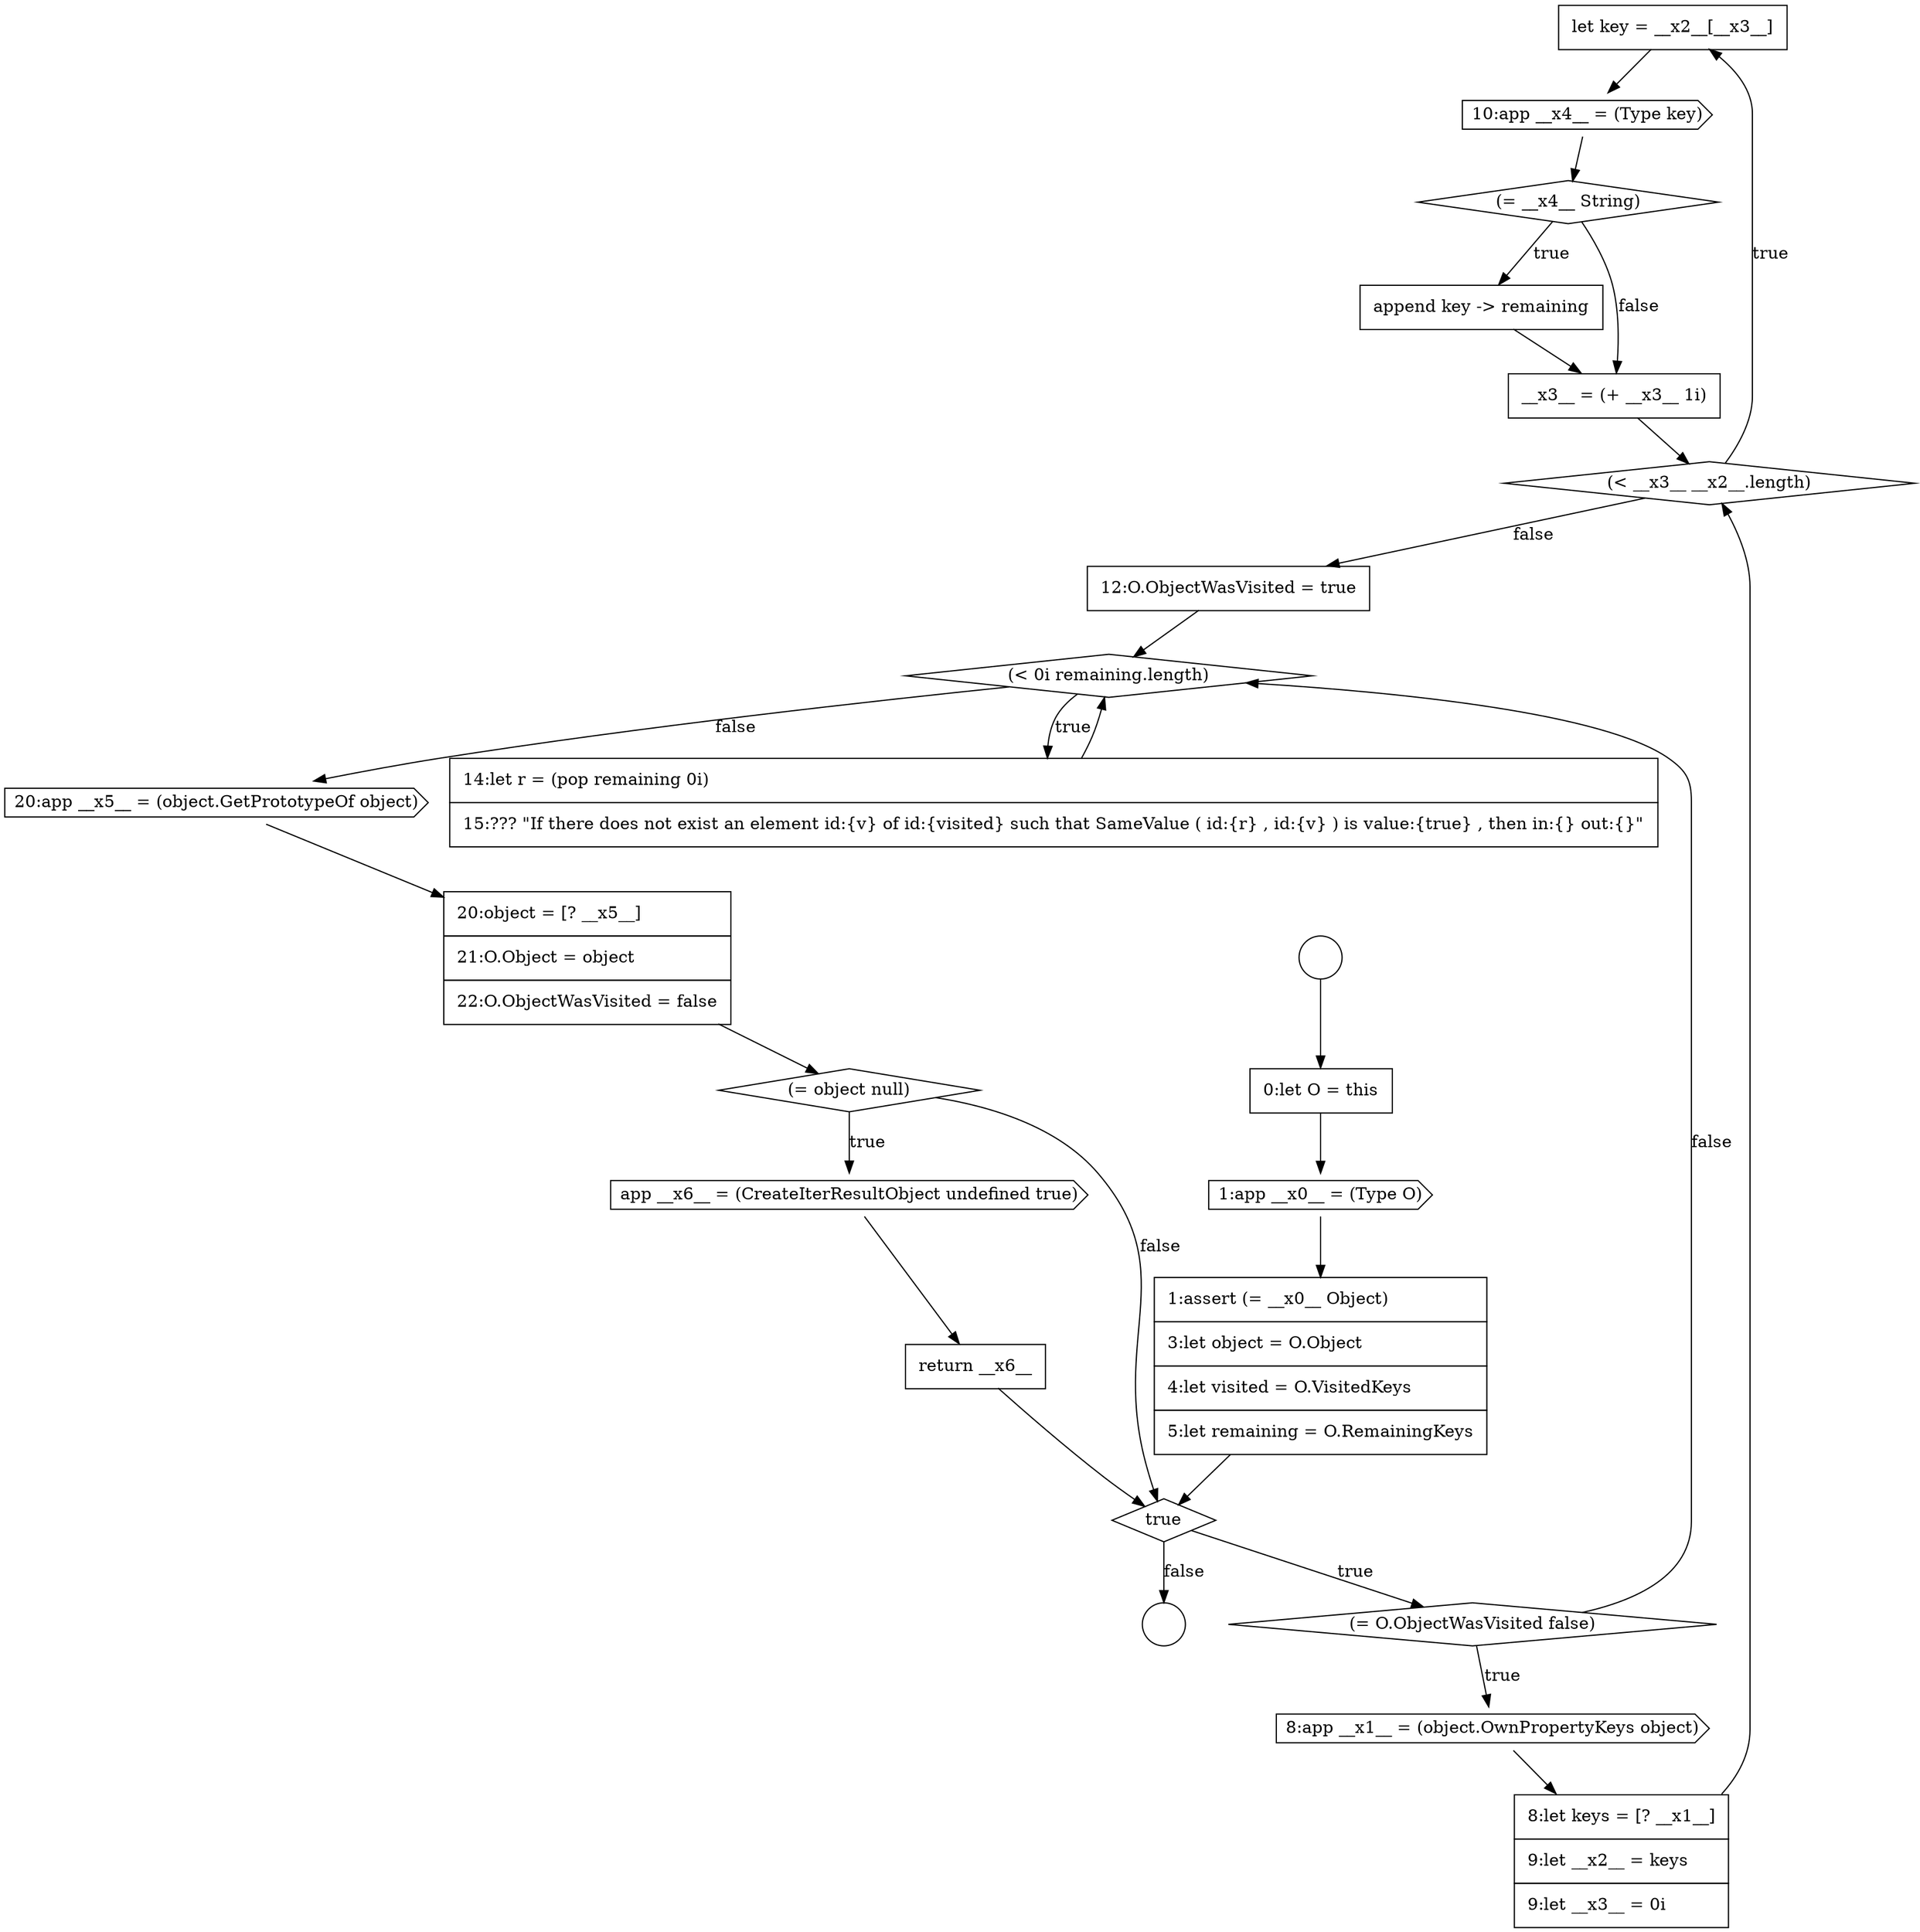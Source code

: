 digraph {
  node8030 [shape=none, margin=0, label=<<font color="black">
    <table border="0" cellborder="1" cellspacing="0" cellpadding="10">
      <tr><td align="left">let key = __x2__[__x3__]</td></tr>
    </table>
  </font>> color="black" fillcolor="white" style=filled]
  node8025 [shape=diamond, label=<<font color="black">true</font>> color="black" fillcolor="white" style=filled]
  node8022 [shape=none, margin=0, label=<<font color="black">
    <table border="0" cellborder="1" cellspacing="0" cellpadding="10">
      <tr><td align="left">0:let O = this</td></tr>
    </table>
  </font>> color="black" fillcolor="white" style=filled]
  node8037 [shape=none, margin=0, label=<<font color="black">
    <table border="0" cellborder="1" cellspacing="0" cellpadding="10">
      <tr><td align="left">14:let r = (pop remaining 0i)</td></tr>
      <tr><td align="left">15:??? &quot;If there does not exist an element id:{v} of id:{visited} such that SameValue ( id:{r} , id:{v} ) is value:{true} , then in:{} out:{}&quot;</td></tr>
    </table>
  </font>> color="black" fillcolor="white" style=filled]
  node8029 [shape=diamond, label=<<font color="black">(&lt; __x3__ __x2__.length)</font>> color="black" fillcolor="white" style=filled]
  node8033 [shape=none, margin=0, label=<<font color="black">
    <table border="0" cellborder="1" cellspacing="0" cellpadding="10">
      <tr><td align="left">append key -&gt; remaining</td></tr>
    </table>
  </font>> color="black" fillcolor="white" style=filled]
  node8041 [shape=cds, label=<<font color="black">app __x6__ = (CreateIterResultObject undefined true)</font>> color="black" fillcolor="white" style=filled]
  node8036 [shape=diamond, label=<<font color="black">(&lt; 0i remaining.length)</font>> color="black" fillcolor="white" style=filled]
  node8040 [shape=diamond, label=<<font color="black">(= object null)</font>> color="black" fillcolor="white" style=filled]
  node8027 [shape=cds, label=<<font color="black">8:app __x1__ = (object.OwnPropertyKeys object)</font>> color="black" fillcolor="white" style=filled]
  node8042 [shape=none, margin=0, label=<<font color="black">
    <table border="0" cellborder="1" cellspacing="0" cellpadding="10">
      <tr><td align="left">return __x6__</td></tr>
    </table>
  </font>> color="black" fillcolor="white" style=filled]
  node8032 [shape=diamond, label=<<font color="black">(= __x4__ String)</font>> color="black" fillcolor="white" style=filled]
  node8035 [shape=none, margin=0, label=<<font color="black">
    <table border="0" cellborder="1" cellspacing="0" cellpadding="10">
      <tr><td align="left">12:O.ObjectWasVisited = true</td></tr>
    </table>
  </font>> color="black" fillcolor="white" style=filled]
  node8020 [shape=circle label=" " color="black" fillcolor="white" style=filled]
  node8039 [shape=none, margin=0, label=<<font color="black">
    <table border="0" cellborder="1" cellspacing="0" cellpadding="10">
      <tr><td align="left">20:object = [? __x5__]</td></tr>
      <tr><td align="left">21:O.Object = object</td></tr>
      <tr><td align="left">22:O.ObjectWasVisited = false</td></tr>
    </table>
  </font>> color="black" fillcolor="white" style=filled]
  node8024 [shape=none, margin=0, label=<<font color="black">
    <table border="0" cellborder="1" cellspacing="0" cellpadding="10">
      <tr><td align="left">1:assert (= __x0__ Object)</td></tr>
      <tr><td align="left">3:let object = O.Object</td></tr>
      <tr><td align="left">4:let visited = O.VisitedKeys</td></tr>
      <tr><td align="left">5:let remaining = O.RemainingKeys</td></tr>
    </table>
  </font>> color="black" fillcolor="white" style=filled]
  node8028 [shape=none, margin=0, label=<<font color="black">
    <table border="0" cellborder="1" cellspacing="0" cellpadding="10">
      <tr><td align="left">8:let keys = [? __x1__]</td></tr>
      <tr><td align="left">9:let __x2__ = keys</td></tr>
      <tr><td align="left">9:let __x3__ = 0i</td></tr>
    </table>
  </font>> color="black" fillcolor="white" style=filled]
  node8038 [shape=cds, label=<<font color="black">20:app __x5__ = (object.GetPrototypeOf object)</font>> color="black" fillcolor="white" style=filled]
  node8034 [shape=none, margin=0, label=<<font color="black">
    <table border="0" cellborder="1" cellspacing="0" cellpadding="10">
      <tr><td align="left">__x3__ = (+ __x3__ 1i)</td></tr>
    </table>
  </font>> color="black" fillcolor="white" style=filled]
  node8023 [shape=cds, label=<<font color="black">1:app __x0__ = (Type O)</font>> color="black" fillcolor="white" style=filled]
  node8026 [shape=diamond, label=<<font color="black">(= O.ObjectWasVisited false)</font>> color="black" fillcolor="white" style=filled]
  node8021 [shape=circle label=" " color="black" fillcolor="white" style=filled]
  node8031 [shape=cds, label=<<font color="black">10:app __x4__ = (Type key)</font>> color="black" fillcolor="white" style=filled]
  node8039 -> node8040 [ color="black"]
  node8034 -> node8029 [ color="black"]
  node8041 -> node8042 [ color="black"]
  node8024 -> node8025 [ color="black"]
  node8036 -> node8037 [label=<<font color="black">true</font>> color="black"]
  node8036 -> node8038 [label=<<font color="black">false</font>> color="black"]
  node8035 -> node8036 [ color="black"]
  node8038 -> node8039 [ color="black"]
  node8025 -> node8026 [label=<<font color="black">true</font>> color="black"]
  node8025 -> node8021 [label=<<font color="black">false</font>> color="black"]
  node8029 -> node8030 [label=<<font color="black">true</font>> color="black"]
  node8029 -> node8035 [label=<<font color="black">false</font>> color="black"]
  node8042 -> node8025 [ color="black"]
  node8027 -> node8028 [ color="black"]
  node8031 -> node8032 [ color="black"]
  node8026 -> node8027 [label=<<font color="black">true</font>> color="black"]
  node8026 -> node8036 [label=<<font color="black">false</font>> color="black"]
  node8028 -> node8029 [ color="black"]
  node8020 -> node8022 [ color="black"]
  node8037 -> node8036 [ color="black"]
  node8032 -> node8033 [label=<<font color="black">true</font>> color="black"]
  node8032 -> node8034 [label=<<font color="black">false</font>> color="black"]
  node8022 -> node8023 [ color="black"]
  node8033 -> node8034 [ color="black"]
  node8023 -> node8024 [ color="black"]
  node8040 -> node8041 [label=<<font color="black">true</font>> color="black"]
  node8040 -> node8025 [label=<<font color="black">false</font>> color="black"]
  node8030 -> node8031 [ color="black"]
}
